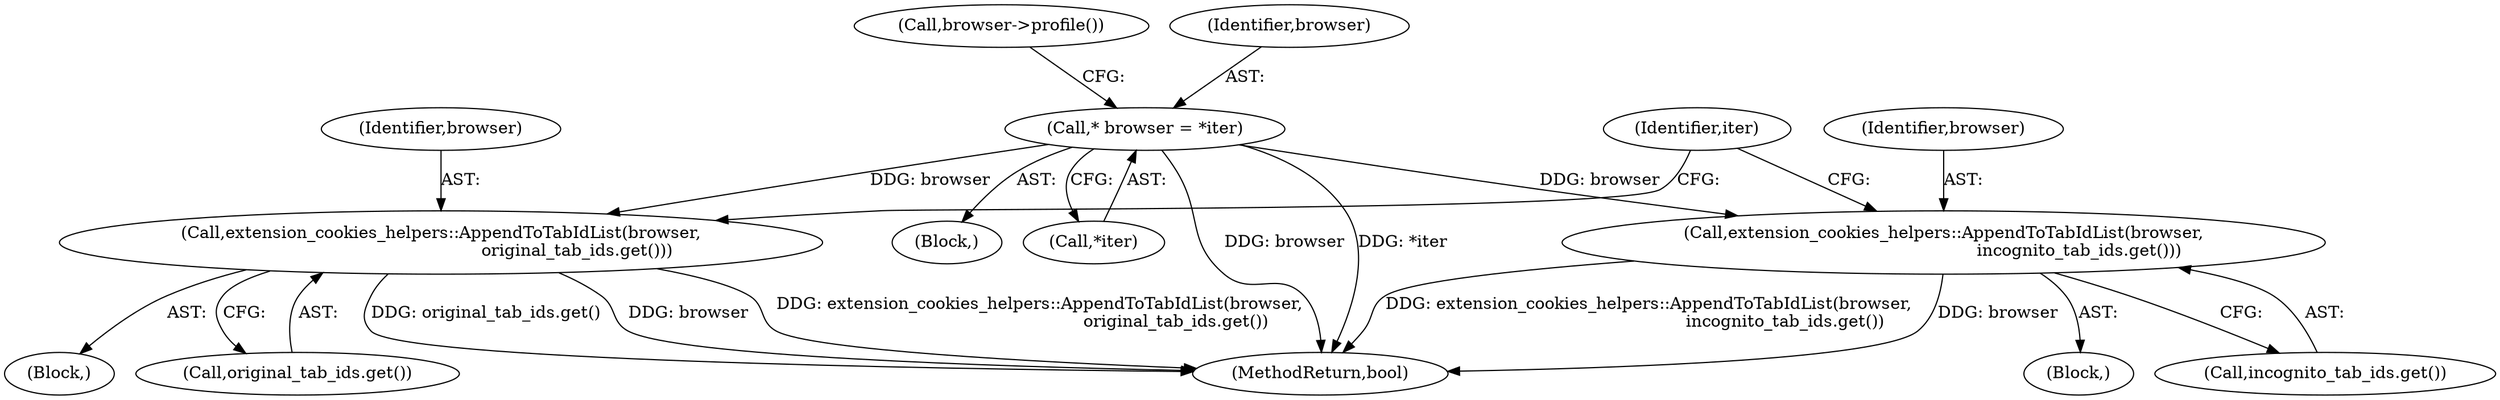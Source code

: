 digraph "0_Chrome_b7e899141194fa27d55a990e38ae8bdcc5183a90_5@pointer" {
"1000141" [label="(Call,* browser = *iter)"];
"1000150" [label="(Call,extension_cookies_helpers::AppendToTabIdList(browser,\n                                                   original_tab_ids.get()))"];
"1000161" [label="(Call,extension_cookies_helpers::AppendToTabIdList(browser,\n                                                   incognito_tab_ids.get()))"];
"1000151" [label="(Identifier,browser)"];
"1000150" [label="(Call,extension_cookies_helpers::AppendToTabIdList(browser,\n                                                   original_tab_ids.get()))"];
"1000139" [label="(Block,)"];
"1000163" [label="(Call,incognito_tab_ids.get())"];
"1000147" [label="(Call,browser->profile())"];
"1000138" [label="(Identifier,iter)"];
"1000161" [label="(Call,extension_cookies_helpers::AppendToTabIdList(browser,\n                                                   incognito_tab_ids.get()))"];
"1000142" [label="(Identifier,browser)"];
"1000152" [label="(Call,original_tab_ids.get())"];
"1000160" [label="(Block,)"];
"1000162" [label="(Identifier,browser)"];
"1000149" [label="(Block,)"];
"1000141" [label="(Call,* browser = *iter)"];
"1000143" [label="(Call,*iter)"];
"1000193" [label="(MethodReturn,bool)"];
"1000141" -> "1000139"  [label="AST: "];
"1000141" -> "1000143"  [label="CFG: "];
"1000142" -> "1000141"  [label="AST: "];
"1000143" -> "1000141"  [label="AST: "];
"1000147" -> "1000141"  [label="CFG: "];
"1000141" -> "1000193"  [label="DDG: browser"];
"1000141" -> "1000193"  [label="DDG: *iter"];
"1000141" -> "1000150"  [label="DDG: browser"];
"1000141" -> "1000161"  [label="DDG: browser"];
"1000150" -> "1000149"  [label="AST: "];
"1000150" -> "1000152"  [label="CFG: "];
"1000151" -> "1000150"  [label="AST: "];
"1000152" -> "1000150"  [label="AST: "];
"1000138" -> "1000150"  [label="CFG: "];
"1000150" -> "1000193"  [label="DDG: original_tab_ids.get()"];
"1000150" -> "1000193"  [label="DDG: browser"];
"1000150" -> "1000193"  [label="DDG: extension_cookies_helpers::AppendToTabIdList(browser,\n                                                   original_tab_ids.get())"];
"1000161" -> "1000160"  [label="AST: "];
"1000161" -> "1000163"  [label="CFG: "];
"1000162" -> "1000161"  [label="AST: "];
"1000163" -> "1000161"  [label="AST: "];
"1000138" -> "1000161"  [label="CFG: "];
"1000161" -> "1000193"  [label="DDG: browser"];
"1000161" -> "1000193"  [label="DDG: extension_cookies_helpers::AppendToTabIdList(browser,\n                                                   incognito_tab_ids.get())"];
}
